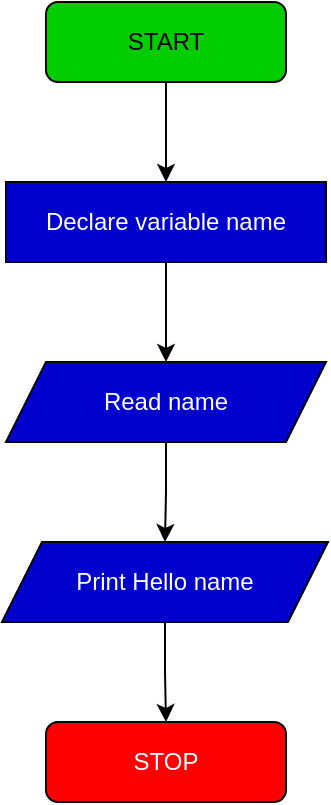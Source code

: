 <mxfile version="14.4.8" type="github">
  <diagram id="C5RBs43oDa-KdzZeNtuy" name="Page-1">
    <mxGraphModel dx="1028" dy="584" grid="1" gridSize="10" guides="1" tooltips="1" connect="1" arrows="1" fold="1" page="1" pageScale="1" pageWidth="413" pageHeight="583" background="#FFFFFF" math="0" shadow="0">
      <root>
        <mxCell id="WIyWlLk6GJQsqaUBKTNV-0" />
        <mxCell id="WIyWlLk6GJQsqaUBKTNV-1" parent="WIyWlLk6GJQsqaUBKTNV-0" />
        <mxCell id="-dxW9wcBUc4BnaEZA0Z--6" value="" style="edgeStyle=orthogonalEdgeStyle;rounded=0;orthogonalLoop=1;jettySize=auto;html=1;" edge="1" parent="WIyWlLk6GJQsqaUBKTNV-1" source="WIyWlLk6GJQsqaUBKTNV-3" target="-dxW9wcBUc4BnaEZA0Z--0">
          <mxGeometry relative="1" as="geometry" />
        </mxCell>
        <mxCell id="WIyWlLk6GJQsqaUBKTNV-3" value="START" style="rounded=1;whiteSpace=wrap;html=1;fontSize=12;glass=0;strokeWidth=1;shadow=0;fillColor=#00CC00;" parent="WIyWlLk6GJQsqaUBKTNV-1" vertex="1">
          <mxGeometry x="147" y="92" width="120" height="40" as="geometry" />
        </mxCell>
        <mxCell id="WIyWlLk6GJQsqaUBKTNV-11" value="&lt;font color=&quot;#ffffff&quot;&gt;STOP&lt;/font&gt;" style="rounded=1;whiteSpace=wrap;html=1;fontSize=12;glass=0;strokeWidth=1;shadow=0;fillColor=#FF0000;strokeColor=#000000;" parent="WIyWlLk6GJQsqaUBKTNV-1" vertex="1">
          <mxGeometry x="147" y="452" width="120" height="40" as="geometry" />
        </mxCell>
        <mxCell id="-dxW9wcBUc4BnaEZA0Z--3" value="" style="edgeStyle=orthogonalEdgeStyle;rounded=0;orthogonalLoop=1;jettySize=auto;html=1;" edge="1" parent="WIyWlLk6GJQsqaUBKTNV-1" source="-dxW9wcBUc4BnaEZA0Z--0" target="-dxW9wcBUc4BnaEZA0Z--1">
          <mxGeometry relative="1" as="geometry" />
        </mxCell>
        <mxCell id="-dxW9wcBUc4BnaEZA0Z--0" value="&lt;font color=&quot;#ffffff&quot;&gt;Declare variable name&lt;/font&gt;" style="rounded=0;whiteSpace=wrap;html=1;fillColor=#0000CC;" vertex="1" parent="WIyWlLk6GJQsqaUBKTNV-1">
          <mxGeometry x="127" y="182" width="160" height="40" as="geometry" />
        </mxCell>
        <mxCell id="-dxW9wcBUc4BnaEZA0Z--4" value="" style="edgeStyle=orthogonalEdgeStyle;rounded=0;orthogonalLoop=1;jettySize=auto;html=1;" edge="1" parent="WIyWlLk6GJQsqaUBKTNV-1" source="-dxW9wcBUc4BnaEZA0Z--1" target="-dxW9wcBUc4BnaEZA0Z--2">
          <mxGeometry relative="1" as="geometry" />
        </mxCell>
        <mxCell id="-dxW9wcBUc4BnaEZA0Z--1" value="&lt;font color=&quot;#ffffff&quot;&gt;Read name&lt;/font&gt;" style="shape=parallelogram;perimeter=parallelogramPerimeter;whiteSpace=wrap;html=1;fixedSize=1;fillColor=#0000CC;" vertex="1" parent="WIyWlLk6GJQsqaUBKTNV-1">
          <mxGeometry x="127" y="272" width="160" height="40" as="geometry" />
        </mxCell>
        <mxCell id="-dxW9wcBUc4BnaEZA0Z--5" value="" style="edgeStyle=orthogonalEdgeStyle;rounded=0;orthogonalLoop=1;jettySize=auto;html=1;" edge="1" parent="WIyWlLk6GJQsqaUBKTNV-1" source="-dxW9wcBUc4BnaEZA0Z--2" target="WIyWlLk6GJQsqaUBKTNV-11">
          <mxGeometry relative="1" as="geometry" />
        </mxCell>
        <mxCell id="-dxW9wcBUc4BnaEZA0Z--2" value="&lt;font color=&quot;#ffffff&quot;&gt;Print Hello name&lt;/font&gt;" style="shape=parallelogram;perimeter=parallelogramPerimeter;whiteSpace=wrap;html=1;fixedSize=1;fillColor=#0000CC;" vertex="1" parent="WIyWlLk6GJQsqaUBKTNV-1">
          <mxGeometry x="125" y="362" width="163" height="40" as="geometry" />
        </mxCell>
      </root>
    </mxGraphModel>
  </diagram>
</mxfile>
